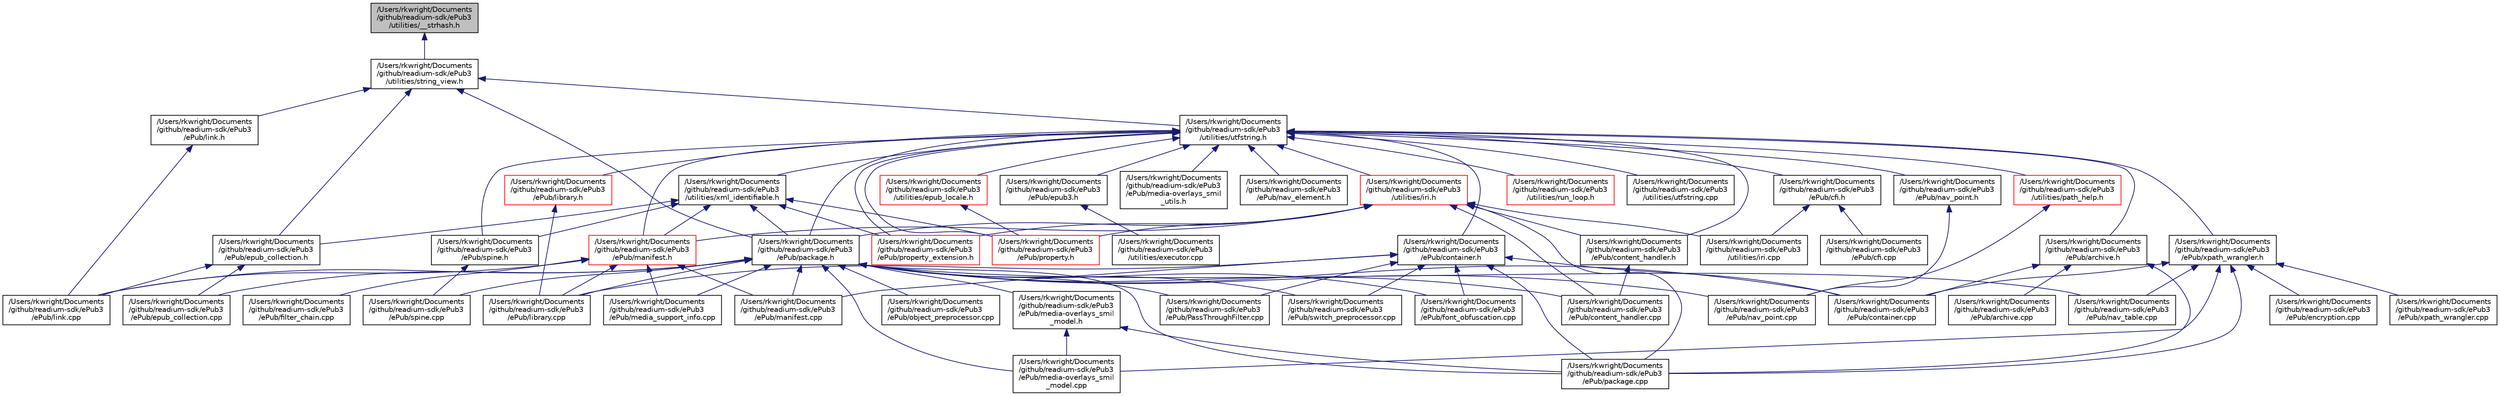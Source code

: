 digraph "/Users/rkwright/Documents/github/readium-sdk/ePub3/utilities/__strhash.h"
{
  edge [fontname="Helvetica",fontsize="10",labelfontname="Helvetica",labelfontsize="10"];
  node [fontname="Helvetica",fontsize="10",shape=record];
  Node1 [label="/Users/rkwright/Documents\l/github/readium-sdk/ePub3\l/utilities/__strhash.h",height=0.2,width=0.4,color="black", fillcolor="grey75", style="filled" fontcolor="black"];
  Node1 -> Node2 [dir="back",color="midnightblue",fontsize="10",style="solid",fontname="Helvetica"];
  Node2 [label="/Users/rkwright/Documents\l/github/readium-sdk/ePub3\l/utilities/string_view.h",height=0.2,width=0.4,color="black", fillcolor="white", style="filled",URL="$string__view_8h.xhtml"];
  Node2 -> Node3 [dir="back",color="midnightblue",fontsize="10",style="solid",fontname="Helvetica"];
  Node3 [label="/Users/rkwright/Documents\l/github/readium-sdk/ePub3\l/ePub/package.h",height=0.2,width=0.4,color="black", fillcolor="white", style="filled",URL="$package_8h.xhtml"];
  Node3 -> Node4 [dir="back",color="midnightblue",fontsize="10",style="solid",fontname="Helvetica"];
  Node4 [label="/Users/rkwright/Documents\l/github/readium-sdk/ePub3\l/ePub/container.cpp",height=0.2,width=0.4,color="black", fillcolor="white", style="filled",URL="$container_8cpp.xhtml"];
  Node3 -> Node5 [dir="back",color="midnightblue",fontsize="10",style="solid",fontname="Helvetica"];
  Node5 [label="/Users/rkwright/Documents\l/github/readium-sdk/ePub3\l/ePub/content_handler.cpp",height=0.2,width=0.4,color="black", fillcolor="white", style="filled",URL="$content__handler_8cpp.xhtml"];
  Node3 -> Node6 [dir="back",color="midnightblue",fontsize="10",style="solid",fontname="Helvetica"];
  Node6 [label="/Users/rkwright/Documents\l/github/readium-sdk/ePub3\l/ePub/epub_collection.cpp",height=0.2,width=0.4,color="black", fillcolor="white", style="filled",URL="$epub__collection_8cpp.xhtml"];
  Node3 -> Node7 [dir="back",color="midnightblue",fontsize="10",style="solid",fontname="Helvetica"];
  Node7 [label="/Users/rkwright/Documents\l/github/readium-sdk/ePub3\l/ePub/font_obfuscation.cpp",height=0.2,width=0.4,color="black", fillcolor="white", style="filled",URL="$font__obfuscation_8cpp.xhtml"];
  Node3 -> Node8 [dir="back",color="midnightblue",fontsize="10",style="solid",fontname="Helvetica"];
  Node8 [label="/Users/rkwright/Documents\l/github/readium-sdk/ePub3\l/ePub/library.cpp",height=0.2,width=0.4,color="black", fillcolor="white", style="filled",URL="$e_pub_2library_8cpp.xhtml"];
  Node3 -> Node9 [dir="back",color="midnightblue",fontsize="10",style="solid",fontname="Helvetica"];
  Node9 [label="/Users/rkwright/Documents\l/github/readium-sdk/ePub3\l/ePub/link.cpp",height=0.2,width=0.4,color="black", fillcolor="white", style="filled",URL="$link_8cpp.xhtml"];
  Node3 -> Node10 [dir="back",color="midnightblue",fontsize="10",style="solid",fontname="Helvetica"];
  Node10 [label="/Users/rkwright/Documents\l/github/readium-sdk/ePub3\l/ePub/manifest.cpp",height=0.2,width=0.4,color="black", fillcolor="white", style="filled",URL="$manifest_8cpp.xhtml"];
  Node3 -> Node11 [dir="back",color="midnightblue",fontsize="10",style="solid",fontname="Helvetica"];
  Node11 [label="/Users/rkwright/Documents\l/github/readium-sdk/ePub3\l/ePub/media-overlays_smil\l_model.h",height=0.2,width=0.4,color="black", fillcolor="white", style="filled",URL="$media-overlays__smil__model_8h.xhtml"];
  Node11 -> Node12 [dir="back",color="midnightblue",fontsize="10",style="solid",fontname="Helvetica"];
  Node12 [label="/Users/rkwright/Documents\l/github/readium-sdk/ePub3\l/ePub/media-overlays_smil\l_model.cpp",height=0.2,width=0.4,color="black", fillcolor="white", style="filled",URL="$media-overlays__smil__model_8cpp.xhtml"];
  Node11 -> Node13 [dir="back",color="midnightblue",fontsize="10",style="solid",fontname="Helvetica"];
  Node13 [label="/Users/rkwright/Documents\l/github/readium-sdk/ePub3\l/ePub/package.cpp",height=0.2,width=0.4,color="black", fillcolor="white", style="filled",URL="$package_8cpp.xhtml"];
  Node3 -> Node12 [dir="back",color="midnightblue",fontsize="10",style="solid",fontname="Helvetica"];
  Node3 -> Node14 [dir="back",color="midnightblue",fontsize="10",style="solid",fontname="Helvetica"];
  Node14 [label="/Users/rkwright/Documents\l/github/readium-sdk/ePub3\l/ePub/media_support_info.cpp",height=0.2,width=0.4,color="black", fillcolor="white", style="filled",URL="$media__support__info_8cpp.xhtml"];
  Node3 -> Node15 [dir="back",color="midnightblue",fontsize="10",style="solid",fontname="Helvetica"];
  Node15 [label="/Users/rkwright/Documents\l/github/readium-sdk/ePub3\l/ePub/nav_point.cpp",height=0.2,width=0.4,color="black", fillcolor="white", style="filled",URL="$nav__point_8cpp.xhtml"];
  Node3 -> Node16 [dir="back",color="midnightblue",fontsize="10",style="solid",fontname="Helvetica"];
  Node16 [label="/Users/rkwright/Documents\l/github/readium-sdk/ePub3\l/ePub/nav_table.cpp",height=0.2,width=0.4,color="black", fillcolor="white", style="filled",URL="$nav__table_8cpp.xhtml"];
  Node3 -> Node17 [dir="back",color="midnightblue",fontsize="10",style="solid",fontname="Helvetica"];
  Node17 [label="/Users/rkwright/Documents\l/github/readium-sdk/ePub3\l/ePub/object_preprocessor.cpp",height=0.2,width=0.4,color="black", fillcolor="white", style="filled",URL="$object__preprocessor_8cpp.xhtml"];
  Node3 -> Node13 [dir="back",color="midnightblue",fontsize="10",style="solid",fontname="Helvetica"];
  Node3 -> Node18 [dir="back",color="midnightblue",fontsize="10",style="solid",fontname="Helvetica"];
  Node18 [label="/Users/rkwright/Documents\l/github/readium-sdk/ePub3\l/ePub/PassThroughFilter.cpp",height=0.2,width=0.4,color="black", fillcolor="white", style="filled",URL="$_pass_through_filter_8cpp.xhtml"];
  Node3 -> Node19 [dir="back",color="midnightblue",fontsize="10",style="solid",fontname="Helvetica"];
  Node19 [label="/Users/rkwright/Documents\l/github/readium-sdk/ePub3\l/ePub/spine.cpp",height=0.2,width=0.4,color="black", fillcolor="white", style="filled",URL="$spine_8cpp.xhtml"];
  Node3 -> Node20 [dir="back",color="midnightblue",fontsize="10",style="solid",fontname="Helvetica"];
  Node20 [label="/Users/rkwright/Documents\l/github/readium-sdk/ePub3\l/ePub/switch_preprocessor.cpp",height=0.2,width=0.4,color="black", fillcolor="white", style="filled",URL="$switch__preprocessor_8cpp.xhtml"];
  Node2 -> Node21 [dir="back",color="midnightblue",fontsize="10",style="solid",fontname="Helvetica"];
  Node21 [label="/Users/rkwright/Documents\l/github/readium-sdk/ePub3\l/ePub/epub_collection.h",height=0.2,width=0.4,color="black", fillcolor="white", style="filled",URL="$epub__collection_8h.xhtml"];
  Node21 -> Node6 [dir="back",color="midnightblue",fontsize="10",style="solid",fontname="Helvetica"];
  Node21 -> Node9 [dir="back",color="midnightblue",fontsize="10",style="solid",fontname="Helvetica"];
  Node2 -> Node22 [dir="back",color="midnightblue",fontsize="10",style="solid",fontname="Helvetica"];
  Node22 [label="/Users/rkwright/Documents\l/github/readium-sdk/ePub3\l/ePub/link.h",height=0.2,width=0.4,color="black", fillcolor="white", style="filled",URL="$link_8h.xhtml"];
  Node22 -> Node9 [dir="back",color="midnightblue",fontsize="10",style="solid",fontname="Helvetica"];
  Node2 -> Node23 [dir="back",color="midnightblue",fontsize="10",style="solid",fontname="Helvetica"];
  Node23 [label="/Users/rkwright/Documents\l/github/readium-sdk/ePub3\l/utilities/utfstring.h",height=0.2,width=0.4,color="black", fillcolor="white", style="filled",URL="$utfstring_8h.xhtml"];
  Node23 -> Node24 [dir="back",color="midnightblue",fontsize="10",style="solid",fontname="Helvetica"];
  Node24 [label="/Users/rkwright/Documents\l/github/readium-sdk/ePub3\l/ePub/archive.h",height=0.2,width=0.4,color="black", fillcolor="white", style="filled",URL="$archive_8h.xhtml"];
  Node24 -> Node25 [dir="back",color="midnightblue",fontsize="10",style="solid",fontname="Helvetica"];
  Node25 [label="/Users/rkwright/Documents\l/github/readium-sdk/ePub3\l/ePub/archive.cpp",height=0.2,width=0.4,color="black", fillcolor="white", style="filled",URL="$archive_8cpp.xhtml"];
  Node24 -> Node4 [dir="back",color="midnightblue",fontsize="10",style="solid",fontname="Helvetica"];
  Node24 -> Node13 [dir="back",color="midnightblue",fontsize="10",style="solid",fontname="Helvetica"];
  Node23 -> Node26 [dir="back",color="midnightblue",fontsize="10",style="solid",fontname="Helvetica"];
  Node26 [label="/Users/rkwright/Documents\l/github/readium-sdk/ePub3\l/ePub/cfi.h",height=0.2,width=0.4,color="black", fillcolor="white", style="filled",URL="$cfi_8h.xhtml"];
  Node26 -> Node27 [dir="back",color="midnightblue",fontsize="10",style="solid",fontname="Helvetica"];
  Node27 [label="/Users/rkwright/Documents\l/github/readium-sdk/ePub3\l/ePub/cfi.cpp",height=0.2,width=0.4,color="black", fillcolor="white", style="filled",URL="$cfi_8cpp.xhtml"];
  Node26 -> Node28 [dir="back",color="midnightblue",fontsize="10",style="solid",fontname="Helvetica"];
  Node28 [label="/Users/rkwright/Documents\l/github/readium-sdk/ePub3\l/utilities/iri.cpp",height=0.2,width=0.4,color="black", fillcolor="white", style="filled",URL="$iri_8cpp.xhtml"];
  Node23 -> Node3 [dir="back",color="midnightblue",fontsize="10",style="solid",fontname="Helvetica"];
  Node23 -> Node29 [dir="back",color="midnightblue",fontsize="10",style="solid",fontname="Helvetica"];
  Node29 [label="/Users/rkwright/Documents\l/github/readium-sdk/ePub3\l/ePub/container.h",height=0.2,width=0.4,color="black", fillcolor="white", style="filled",URL="$container_8h.xhtml"];
  Node29 -> Node4 [dir="back",color="midnightblue",fontsize="10",style="solid",fontname="Helvetica"];
  Node29 -> Node7 [dir="back",color="midnightblue",fontsize="10",style="solid",fontname="Helvetica"];
  Node29 -> Node8 [dir="back",color="midnightblue",fontsize="10",style="solid",fontname="Helvetica"];
  Node29 -> Node10 [dir="back",color="midnightblue",fontsize="10",style="solid",fontname="Helvetica"];
  Node29 -> Node13 [dir="back",color="midnightblue",fontsize="10",style="solid",fontname="Helvetica"];
  Node29 -> Node18 [dir="back",color="midnightblue",fontsize="10",style="solid",fontname="Helvetica"];
  Node29 -> Node20 [dir="back",color="midnightblue",fontsize="10",style="solid",fontname="Helvetica"];
  Node23 -> Node30 [dir="back",color="midnightblue",fontsize="10",style="solid",fontname="Helvetica"];
  Node30 [label="/Users/rkwright/Documents\l/github/readium-sdk/ePub3\l/ePub/xpath_wrangler.h",height=0.2,width=0.4,color="black", fillcolor="white", style="filled",URL="$xpath__wrangler_8h.xhtml"];
  Node30 -> Node4 [dir="back",color="midnightblue",fontsize="10",style="solid",fontname="Helvetica"];
  Node30 -> Node31 [dir="back",color="midnightblue",fontsize="10",style="solid",fontname="Helvetica"];
  Node31 [label="/Users/rkwright/Documents\l/github/readium-sdk/ePub3\l/ePub/encryption.cpp",height=0.2,width=0.4,color="black", fillcolor="white", style="filled",URL="$encryption_8cpp.xhtml"];
  Node30 -> Node12 [dir="back",color="midnightblue",fontsize="10",style="solid",fontname="Helvetica"];
  Node30 -> Node16 [dir="back",color="midnightblue",fontsize="10",style="solid",fontname="Helvetica"];
  Node30 -> Node13 [dir="back",color="midnightblue",fontsize="10",style="solid",fontname="Helvetica"];
  Node30 -> Node32 [dir="back",color="midnightblue",fontsize="10",style="solid",fontname="Helvetica"];
  Node32 [label="/Users/rkwright/Documents\l/github/readium-sdk/ePub3\l/ePub/xpath_wrangler.cpp",height=0.2,width=0.4,color="black", fillcolor="white", style="filled",URL="$xpath__wrangler_8cpp.xhtml"];
  Node23 -> Node33 [dir="back",color="midnightblue",fontsize="10",style="solid",fontname="Helvetica"];
  Node33 [label="/Users/rkwright/Documents\l/github/readium-sdk/ePub3\l/ePub/content_handler.h",height=0.2,width=0.4,color="black", fillcolor="white", style="filled",URL="$content__handler_8h.xhtml"];
  Node33 -> Node5 [dir="back",color="midnightblue",fontsize="10",style="solid",fontname="Helvetica"];
  Node23 -> Node34 [dir="back",color="midnightblue",fontsize="10",style="solid",fontname="Helvetica"];
  Node34 [label="/Users/rkwright/Documents\l/github/readium-sdk/ePub3\l/ePub/epub3.h",height=0.2,width=0.4,color="black", fillcolor="white", style="filled",URL="$epub3_8h.xhtml"];
  Node34 -> Node35 [dir="back",color="midnightblue",fontsize="10",style="solid",fontname="Helvetica"];
  Node35 [label="/Users/rkwright/Documents\l/github/readium-sdk/ePub3\l/utilities/executor.cpp",height=0.2,width=0.4,color="black", fillcolor="white", style="filled",URL="$executor_8cpp.xhtml"];
  Node23 -> Node36 [dir="back",color="midnightblue",fontsize="10",style="solid",fontname="Helvetica"];
  Node36 [label="/Users/rkwright/Documents\l/github/readium-sdk/ePub3\l/ePub/manifest.h",height=0.2,width=0.4,color="red", fillcolor="white", style="filled",URL="$manifest_8h.xhtml"];
  Node36 -> Node37 [dir="back",color="midnightblue",fontsize="10",style="solid",fontname="Helvetica"];
  Node37 [label="/Users/rkwright/Documents\l/github/readium-sdk/ePub3\l/ePub/filter_chain.cpp",height=0.2,width=0.4,color="black", fillcolor="white", style="filled",URL="$filter__chain_8cpp.xhtml"];
  Node36 -> Node8 [dir="back",color="midnightblue",fontsize="10",style="solid",fontname="Helvetica"];
  Node36 -> Node9 [dir="back",color="midnightblue",fontsize="10",style="solid",fontname="Helvetica"];
  Node36 -> Node10 [dir="back",color="midnightblue",fontsize="10",style="solid",fontname="Helvetica"];
  Node36 -> Node14 [dir="back",color="midnightblue",fontsize="10",style="solid",fontname="Helvetica"];
  Node23 -> Node38 [dir="back",color="midnightblue",fontsize="10",style="solid",fontname="Helvetica"];
  Node38 [label="/Users/rkwright/Documents\l/github/readium-sdk/ePub3\l/ePub/library.h",height=0.2,width=0.4,color="red", fillcolor="white", style="filled",URL="$library_8h.xhtml"];
  Node38 -> Node8 [dir="back",color="midnightblue",fontsize="10",style="solid",fontname="Helvetica"];
  Node23 -> Node39 [dir="back",color="midnightblue",fontsize="10",style="solid",fontname="Helvetica"];
  Node39 [label="/Users/rkwright/Documents\l/github/readium-sdk/ePub3\l/ePub/media-overlays_smil\l_utils.h",height=0.2,width=0.4,color="black", fillcolor="white", style="filled",URL="$media-overlays__smil__utils_8h.xhtml"];
  Node23 -> Node40 [dir="back",color="midnightblue",fontsize="10",style="solid",fontname="Helvetica"];
  Node40 [label="/Users/rkwright/Documents\l/github/readium-sdk/ePub3\l/ePub/nav_element.h",height=0.2,width=0.4,color="black", fillcolor="white", style="filled",URL="$nav__element_8h.xhtml"];
  Node23 -> Node41 [dir="back",color="midnightblue",fontsize="10",style="solid",fontname="Helvetica"];
  Node41 [label="/Users/rkwright/Documents\l/github/readium-sdk/ePub3\l/ePub/nav_point.h",height=0.2,width=0.4,color="black", fillcolor="white", style="filled",URL="$nav__point_8h.xhtml"];
  Node41 -> Node15 [dir="back",color="midnightblue",fontsize="10",style="solid",fontname="Helvetica"];
  Node23 -> Node42 [dir="back",color="midnightblue",fontsize="10",style="solid",fontname="Helvetica"];
  Node42 [label="/Users/rkwright/Documents\l/github/readium-sdk/ePub3\l/utilities/path_help.h",height=0.2,width=0.4,color="red", fillcolor="white", style="filled",URL="$path__help_8h.xhtml"];
  Node42 -> Node15 [dir="back",color="midnightblue",fontsize="10",style="solid",fontname="Helvetica"];
  Node23 -> Node43 [dir="back",color="midnightblue",fontsize="10",style="solid",fontname="Helvetica"];
  Node43 [label="/Users/rkwright/Documents\l/github/readium-sdk/ePub3\l/ePub/property.h",height=0.2,width=0.4,color="red", fillcolor="white", style="filled",URL="$property_8h.xhtml"];
  Node23 -> Node44 [dir="back",color="midnightblue",fontsize="10",style="solid",fontname="Helvetica"];
  Node44 [label="/Users/rkwright/Documents\l/github/readium-sdk/ePub3\l/ePub/property_extension.h",height=0.2,width=0.4,color="red", fillcolor="white", style="filled",URL="$property__extension_8h.xhtml"];
  Node23 -> Node45 [dir="back",color="midnightblue",fontsize="10",style="solid",fontname="Helvetica"];
  Node45 [label="/Users/rkwright/Documents\l/github/readium-sdk/ePub3\l/ePub/spine.h",height=0.2,width=0.4,color="black", fillcolor="white", style="filled",URL="$spine_8h.xhtml"];
  Node45 -> Node19 [dir="back",color="midnightblue",fontsize="10",style="solid",fontname="Helvetica"];
  Node23 -> Node46 [dir="back",color="midnightblue",fontsize="10",style="solid",fontname="Helvetica"];
  Node46 [label="/Users/rkwright/Documents\l/github/readium-sdk/ePub3\l/utilities/epub_locale.h",height=0.2,width=0.4,color="red", fillcolor="white", style="filled",URL="$epub__locale_8h.xhtml"];
  Node46 -> Node43 [dir="back",color="midnightblue",fontsize="10",style="solid",fontname="Helvetica"];
  Node23 -> Node47 [dir="back",color="midnightblue",fontsize="10",style="solid",fontname="Helvetica"];
  Node47 [label="/Users/rkwright/Documents\l/github/readium-sdk/ePub3\l/utilities/iri.h",height=0.2,width=0.4,color="red", fillcolor="white", style="filled",URL="$iri_8h.xhtml"];
  Node47 -> Node3 [dir="back",color="midnightblue",fontsize="10",style="solid",fontname="Helvetica"];
  Node47 -> Node33 [dir="back",color="midnightblue",fontsize="10",style="solid",fontname="Helvetica"];
  Node47 -> Node5 [dir="back",color="midnightblue",fontsize="10",style="solid",fontname="Helvetica"];
  Node47 -> Node36 [dir="back",color="midnightblue",fontsize="10",style="solid",fontname="Helvetica"];
  Node47 -> Node13 [dir="back",color="midnightblue",fontsize="10",style="solid",fontname="Helvetica"];
  Node47 -> Node43 [dir="back",color="midnightblue",fontsize="10",style="solid",fontname="Helvetica"];
  Node47 -> Node44 [dir="back",color="midnightblue",fontsize="10",style="solid",fontname="Helvetica"];
  Node47 -> Node28 [dir="back",color="midnightblue",fontsize="10",style="solid",fontname="Helvetica"];
  Node23 -> Node48 [dir="back",color="midnightblue",fontsize="10",style="solid",fontname="Helvetica"];
  Node48 [label="/Users/rkwright/Documents\l/github/readium-sdk/ePub3\l/utilities/run_loop.h",height=0.2,width=0.4,color="red", fillcolor="white", style="filled",URL="$run__loop_8h.xhtml"];
  Node23 -> Node49 [dir="back",color="midnightblue",fontsize="10",style="solid",fontname="Helvetica"];
  Node49 [label="/Users/rkwright/Documents\l/github/readium-sdk/ePub3\l/utilities/utfstring.cpp",height=0.2,width=0.4,color="black", fillcolor="white", style="filled",URL="$utfstring_8cpp.xhtml"];
  Node23 -> Node50 [dir="back",color="midnightblue",fontsize="10",style="solid",fontname="Helvetica"];
  Node50 [label="/Users/rkwright/Documents\l/github/readium-sdk/ePub3\l/utilities/xml_identifiable.h",height=0.2,width=0.4,color="black", fillcolor="white", style="filled",URL="$xml__identifiable_8h.xhtml"];
  Node50 -> Node3 [dir="back",color="midnightblue",fontsize="10",style="solid",fontname="Helvetica"];
  Node50 -> Node21 [dir="back",color="midnightblue",fontsize="10",style="solid",fontname="Helvetica"];
  Node50 -> Node36 [dir="back",color="midnightblue",fontsize="10",style="solid",fontname="Helvetica"];
  Node50 -> Node43 [dir="back",color="midnightblue",fontsize="10",style="solid",fontname="Helvetica"];
  Node50 -> Node44 [dir="back",color="midnightblue",fontsize="10",style="solid",fontname="Helvetica"];
  Node50 -> Node45 [dir="back",color="midnightblue",fontsize="10",style="solid",fontname="Helvetica"];
}
